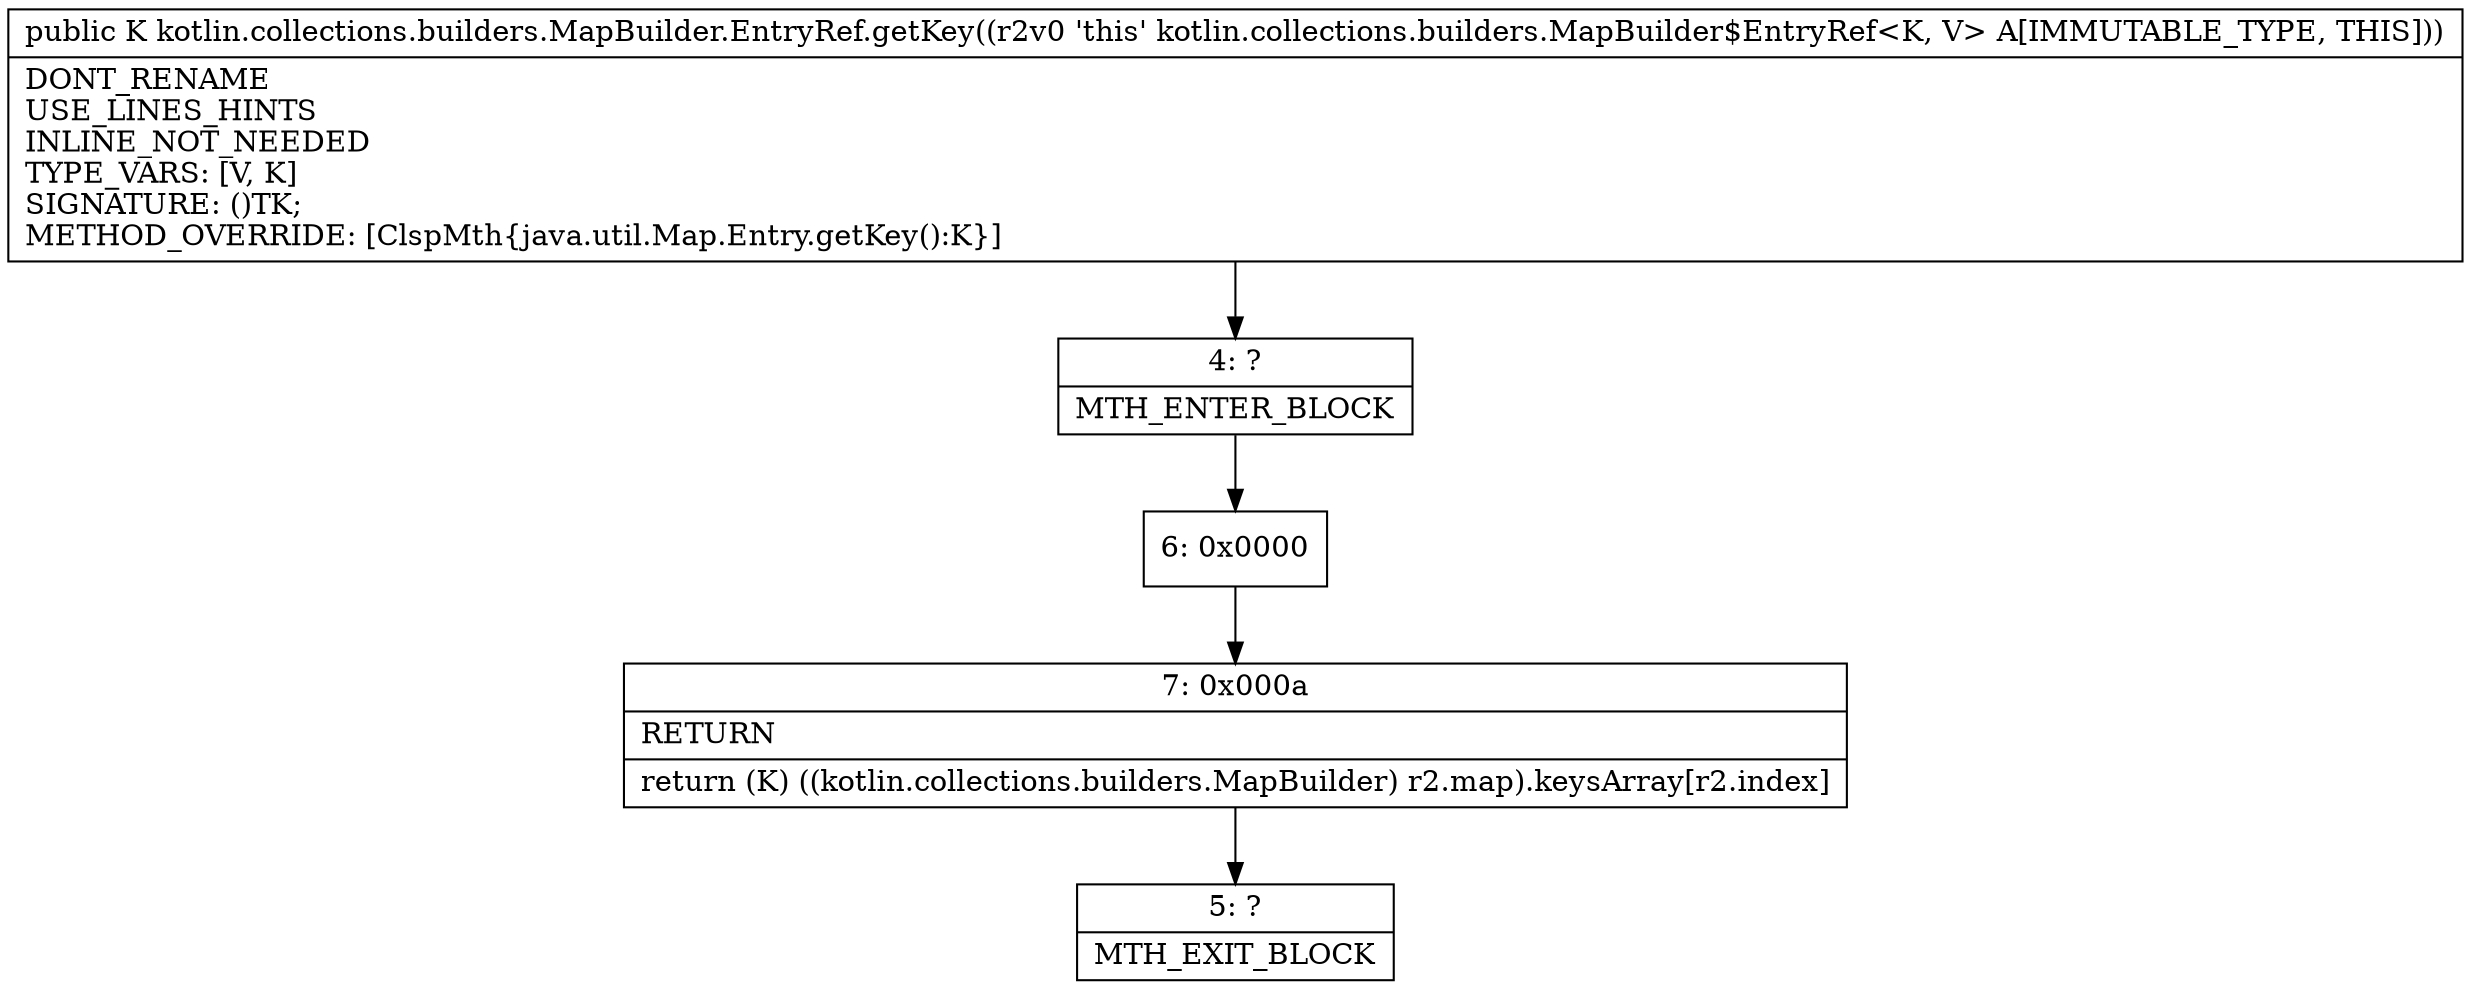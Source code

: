 digraph "CFG forkotlin.collections.builders.MapBuilder.EntryRef.getKey()Ljava\/lang\/Object;" {
Node_4 [shape=record,label="{4\:\ ?|MTH_ENTER_BLOCK\l}"];
Node_6 [shape=record,label="{6\:\ 0x0000}"];
Node_7 [shape=record,label="{7\:\ 0x000a|RETURN\l|return (K) ((kotlin.collections.builders.MapBuilder) r2.map).keysArray[r2.index]\l}"];
Node_5 [shape=record,label="{5\:\ ?|MTH_EXIT_BLOCK\l}"];
MethodNode[shape=record,label="{public K kotlin.collections.builders.MapBuilder.EntryRef.getKey((r2v0 'this' kotlin.collections.builders.MapBuilder$EntryRef\<K, V\> A[IMMUTABLE_TYPE, THIS]))  | DONT_RENAME\lUSE_LINES_HINTS\lINLINE_NOT_NEEDED\lTYPE_VARS: [V, K]\lSIGNATURE: ()TK;\lMETHOD_OVERRIDE: [ClspMth\{java.util.Map.Entry.getKey():K\}]\l}"];
MethodNode -> Node_4;Node_4 -> Node_6;
Node_6 -> Node_7;
Node_7 -> Node_5;
}

